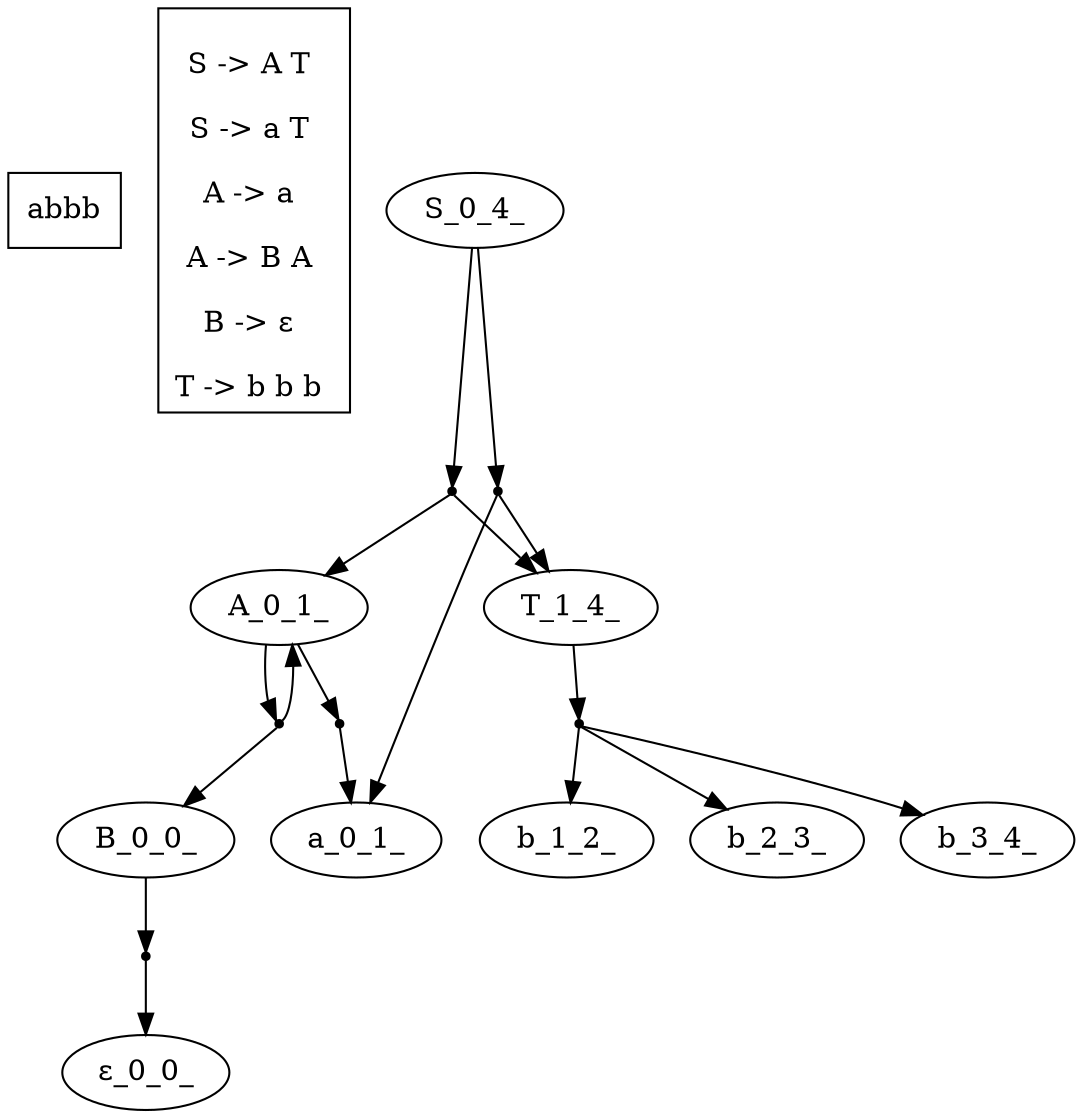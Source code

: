 digraph {
_input_[label ="abbb", shape = rectangle]_grammar_[label ="
\lS -> A T 
\lS -> a T 
\lA -> a 
\lA -> B A 
\lB -> ε 
\lT -> b b b ", shape = rectangle]
node[ ordering ="out"];
graph[ overlap =false, splines = true];
5161512737283180161[label="S_0_4_"];
5670349642365562691[shape = point,label="S_0_4_0"];
5161512737283180161->5670349642365562691;
10531234262266294291[label="A_0_1_"];
5670349642365562691->10531234262266294291;
812186675489078567[label="T_1_4_"];
5670349642365562691->812186675489078567;
9342503195975245321[shape = point,label="S_0_4_1"];
5161512737283180161->9342503195975245321;
10392492616554847086[label="a_0_1_"];
9342503195975245321->10392492616554847086;
812186675489078567[label="T_1_4_"];
9342503195975245321->812186675489078567;
10531234262266294291[label="A_0_1_"];
2084955063324082871[shape = point,label="A_0_1_0"];
10531234262266294291->2084955063324082871;
5094201017172271120[label="B_0_0_"];
2084955063324082871->5094201017172271120;
10531234262266294291[label="A_0_1_"];
2084955063324082871->10531234262266294291;
13775791144929309969[shape = point,label="A_0_1_1"];
10531234262266294291->13775791144929309969;
10392492616554847086[label="a_0_1_"];
13775791144929309969->10392492616554847086;
812186675489078567[label="T_1_4_"];
10457907078980408263[shape = point,label="T_1_4_0"];
812186675489078567->10457907078980408263;
14846319448758706065[label="b_1_2_"];
10457907078980408263->14846319448758706065;
506409866137005655[label="b_2_3_"];
10457907078980408263->506409866137005655;
5025030354330792949[label="b_3_4_"];
10457907078980408263->5025030354330792949;
5094201017172271120[label="B_0_0_"];
12035863261817587068[shape = point,label="B_0_0_0"];
5094201017172271120->12035863261817587068;
12148097657856838130[label="ε_0_0_"];
12035863261817587068->12148097657856838130;
}
